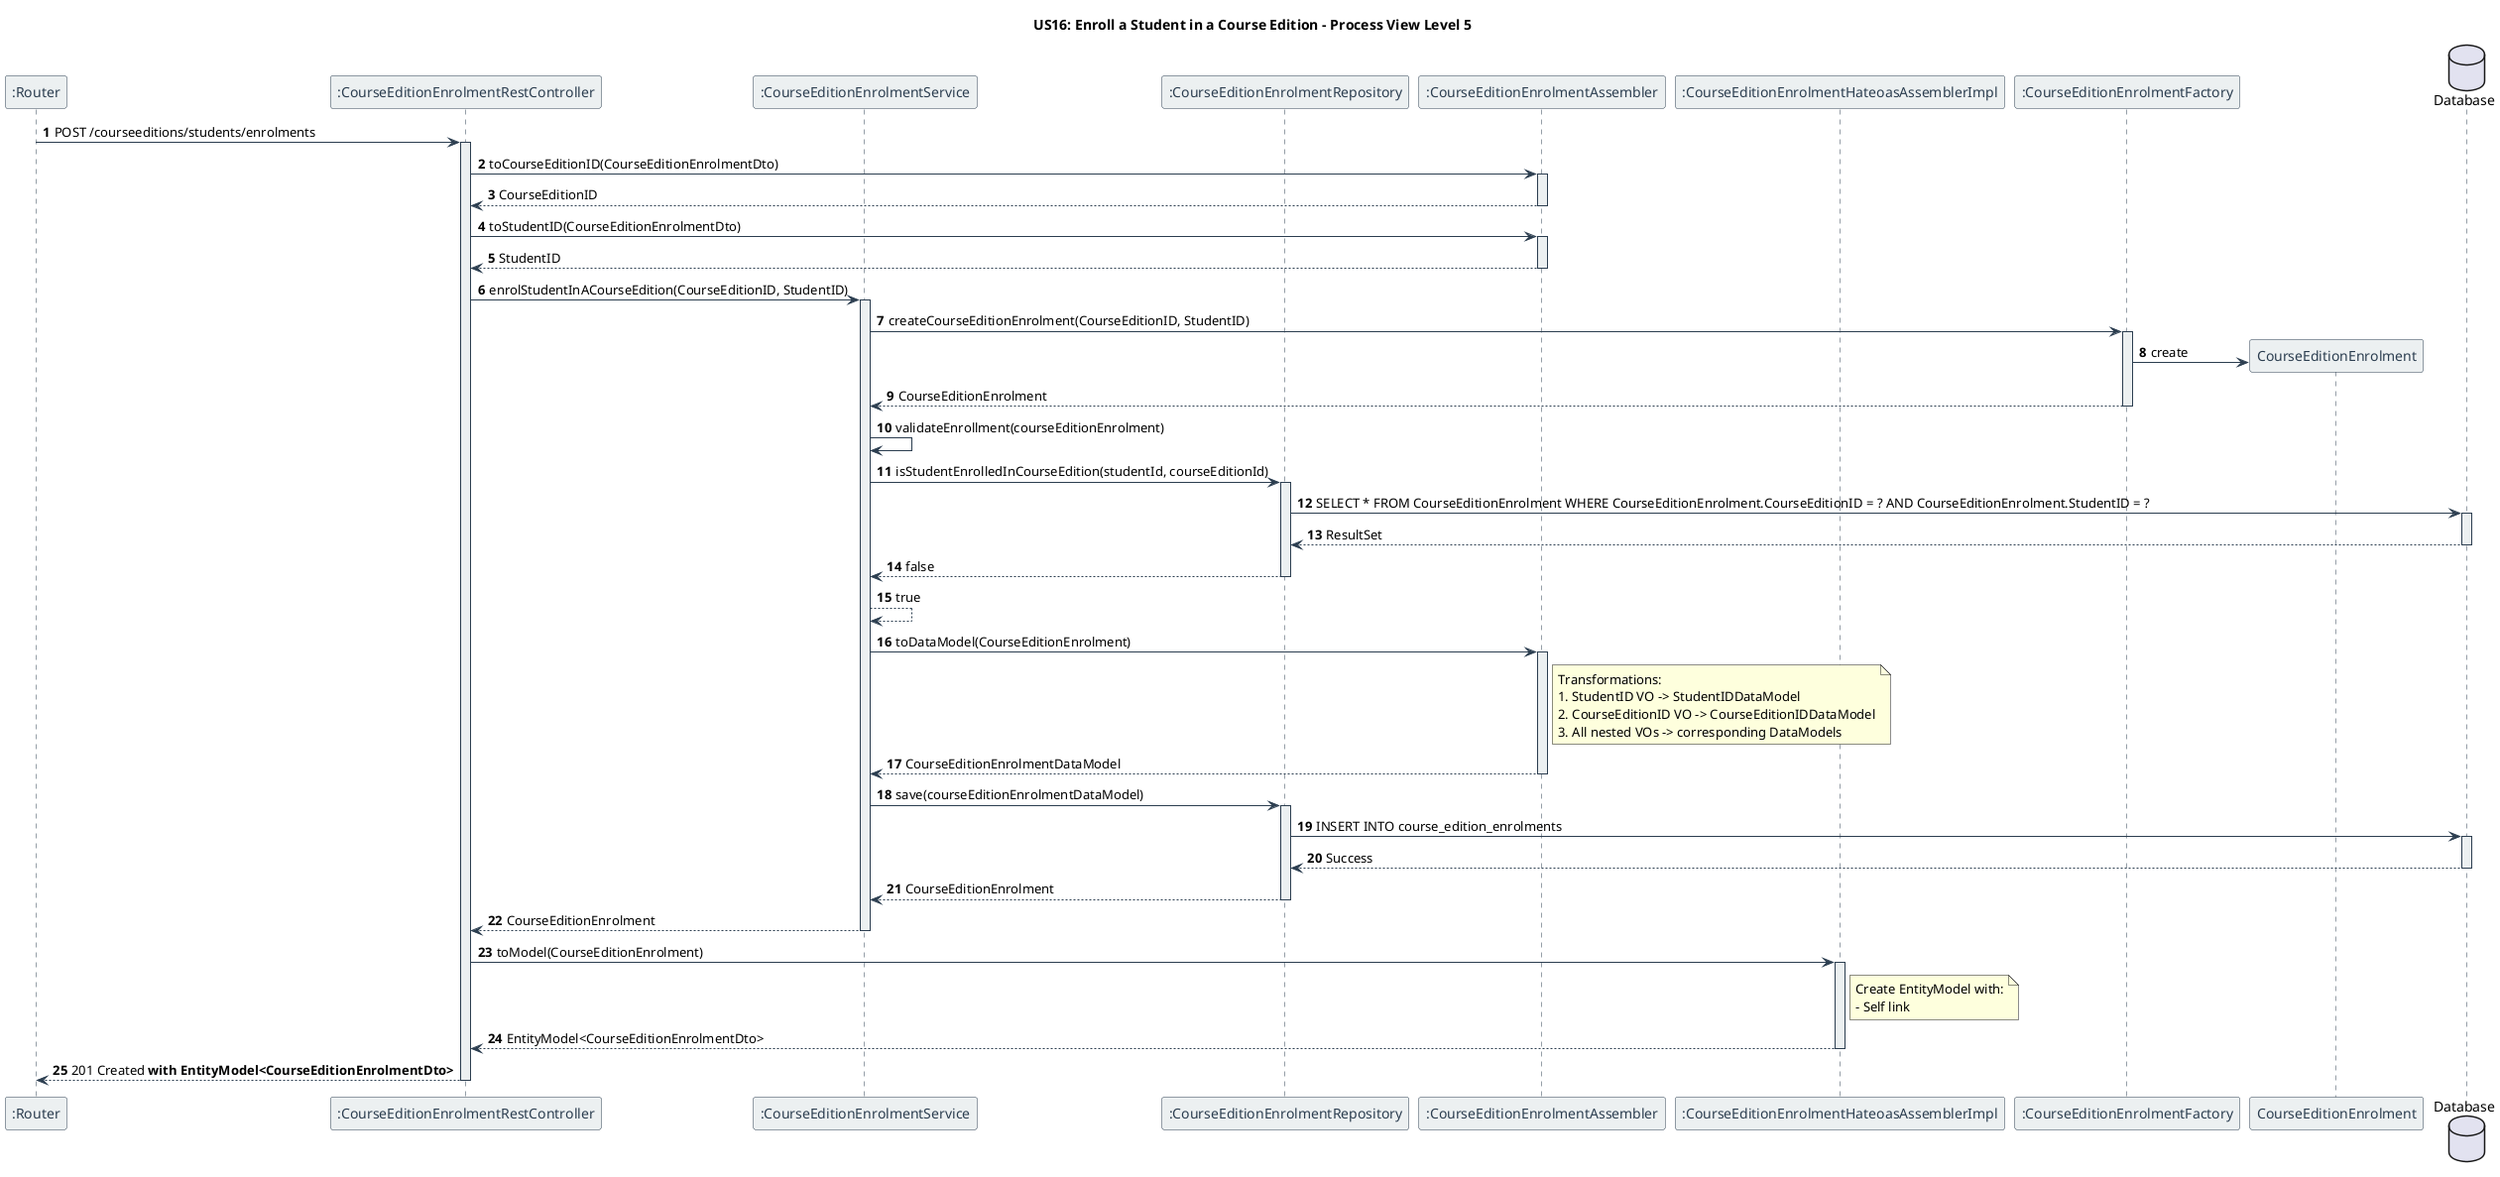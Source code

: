 @startuml
title US16: Enroll a Student in a Course Edition - Process View Level 5
autonumber

' Set colors for different types of lines
skinparam sequence {
    ArrowColor #2C3E50
    LifeLineBorderColor #2C3E50
    LifeLineBackgroundColor #ECF0F1
    ParticipantBorderColor #2C3E50
    ParticipantBackgroundColor #ECF0F1
    ParticipantFontColor #2C3E50
    ActorBorderColor #2C3E50
    ActorBackgroundColor #ECF0F1
    ActorFontColor #2C3E50
    DatabaseBorderColor #2C3E50
    DatabaseBackgroundColor #ECF0F1
    DatabaseFontColor #2C3E50
}

participant ":Router" as router
participant ":CourseEditionEnrolmentRestController" as Controller
participant ":CourseEditionEnrolmentService" as Service
participant ":CourseEditionEnrolmentRepository" as Repository
participant ":CourseEditionEnrolmentAssembler" as Assembler
participant ":CourseEditionEnrolmentHateoasAssemblerImpl" as HateoasAssembler
participant ":CourseEditionEnrolmentFactory" as Factory
participant "CourseEditionEnrolment" as Enrolment

database "Database" as DB

router -> Controller: POST /courseeditions/students/enrolments
activate Controller

Controller -> Assembler: toCourseEditionID(CourseEditionEnrolmentDto)
activate Assembler
Assembler --> Controller: CourseEditionID
deactivate Assembler
Controller -> Assembler: toStudentID(CourseEditionEnrolmentDto)
activate Assembler
Assembler --> Controller: StudentID
deactivate Assembler

Controller -> Service: enrolStudentInACourseEdition(CourseEditionID, StudentID)
activate Service
Service -> Factory: createCourseEditionEnrolment(CourseEditionID, StudentID)
activate Factory
create Enrolment
Factory -> Enrolment: create
Factory --> Service: CourseEditionEnrolment
deactivate Factory

Service -> Service: validateEnrollment(courseEditionEnrolment)
Service -> Repository: isStudentEnrolledInCourseEdition(studentId, courseEditionId)
activate Repository
Repository -> DB: SELECT * FROM CourseEditionEnrolment WHERE CourseEditionEnrolment.CourseEditionID = ? AND CourseEditionEnrolment.StudentID = ?
activate DB
DB --> Repository: ResultSet
deactivate DB
Repository --> Service: false
deactivate Repository
Service --> Service: true

Service -> Assembler: toDataModel(CourseEditionEnrolment)
activate Assembler
note right of Assembler
  Transformations:
  1. StudentID VO -> StudentIDDataModel
  2. CourseEditionID VO -> CourseEditionIDDataModel
  3. All nested VOs -> corresponding DataModels
end note
Assembler --> Service: CourseEditionEnrolmentDataModel
deactivate Assembler

Service -> Repository: save(courseEditionEnrolmentDataModel)
activate Repository
Repository -> DB: INSERT INTO course_edition_enrolments
activate DB
DB --> Repository: Success
deactivate DB
Repository --> Service: CourseEditionEnrolment
deactivate Repository

Service --> Controller: CourseEditionEnrolment
deactivate Service

Controller -> HateoasAssembler: toModel(CourseEditionEnrolment)
activate HateoasAssembler
note right of HateoasAssembler
  Create EntityModel with:
  - Self link
end note
HateoasAssembler --> Controller: EntityModel<CourseEditionEnrolmentDto>
deactivate HateoasAssembler

Controller --> router: 201 Created **with EntityModel<CourseEditionEnrolmentDto>**
deactivate Controller

@enduml 